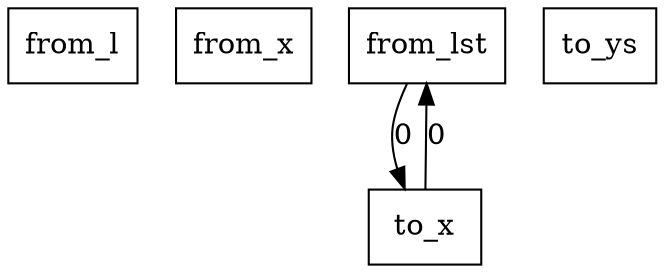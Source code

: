 digraph {
    graph [rankdir=TB
          ,bgcolor=transparent];
    node [shape=box
         ,fillcolor=white
         ,style=filled];
    0 [label=<from_l>];
    1 [label=<from_x>];
    2 [label=<from_lst>];
    3 [label=<to_x>];
    4 [label=<to_ys>];
    2 -> 3 [label=0];
    3 -> 2 [label=0];
}
